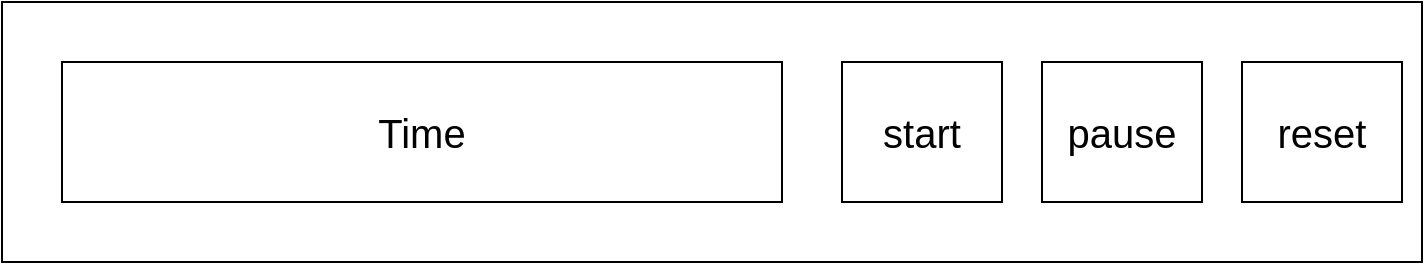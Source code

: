 <mxfile version="16.5.1" type="device"><diagram id="DToxvU9JwLb7cVQhQA9t" name="Page-1"><mxGraphModel dx="1102" dy="865" grid="1" gridSize="10" guides="1" tooltips="1" connect="1" arrows="1" fold="1" page="1" pageScale="1" pageWidth="850" pageHeight="1100" math="0" shadow="0"><root><mxCell id="0"/><mxCell id="1" parent="0"/><mxCell id="_e25aKSa581oQOK2tiwI-1" value="" style="rounded=0;whiteSpace=wrap;html=1;" vertex="1" parent="1"><mxGeometry x="70" y="80" width="710" height="130" as="geometry"/></mxCell><mxCell id="_e25aKSa581oQOK2tiwI-2" value="Time" style="rounded=0;whiteSpace=wrap;html=1;align=center;fontSize=20;" vertex="1" parent="1"><mxGeometry x="100" y="110" width="360" height="70" as="geometry"/></mxCell><mxCell id="_e25aKSa581oQOK2tiwI-3" value="start" style="rounded=0;whiteSpace=wrap;html=1;fontSize=20;" vertex="1" parent="1"><mxGeometry x="490" y="110" width="80" height="70" as="geometry"/></mxCell><mxCell id="_e25aKSa581oQOK2tiwI-4" value="pause" style="rounded=0;whiteSpace=wrap;html=1;fontSize=20;" vertex="1" parent="1"><mxGeometry x="590" y="110" width="80" height="70" as="geometry"/></mxCell><mxCell id="_e25aKSa581oQOK2tiwI-5" value="reset" style="rounded=0;whiteSpace=wrap;html=1;fontSize=20;" vertex="1" parent="1"><mxGeometry x="690" y="110" width="80" height="70" as="geometry"/></mxCell></root></mxGraphModel></diagram></mxfile>